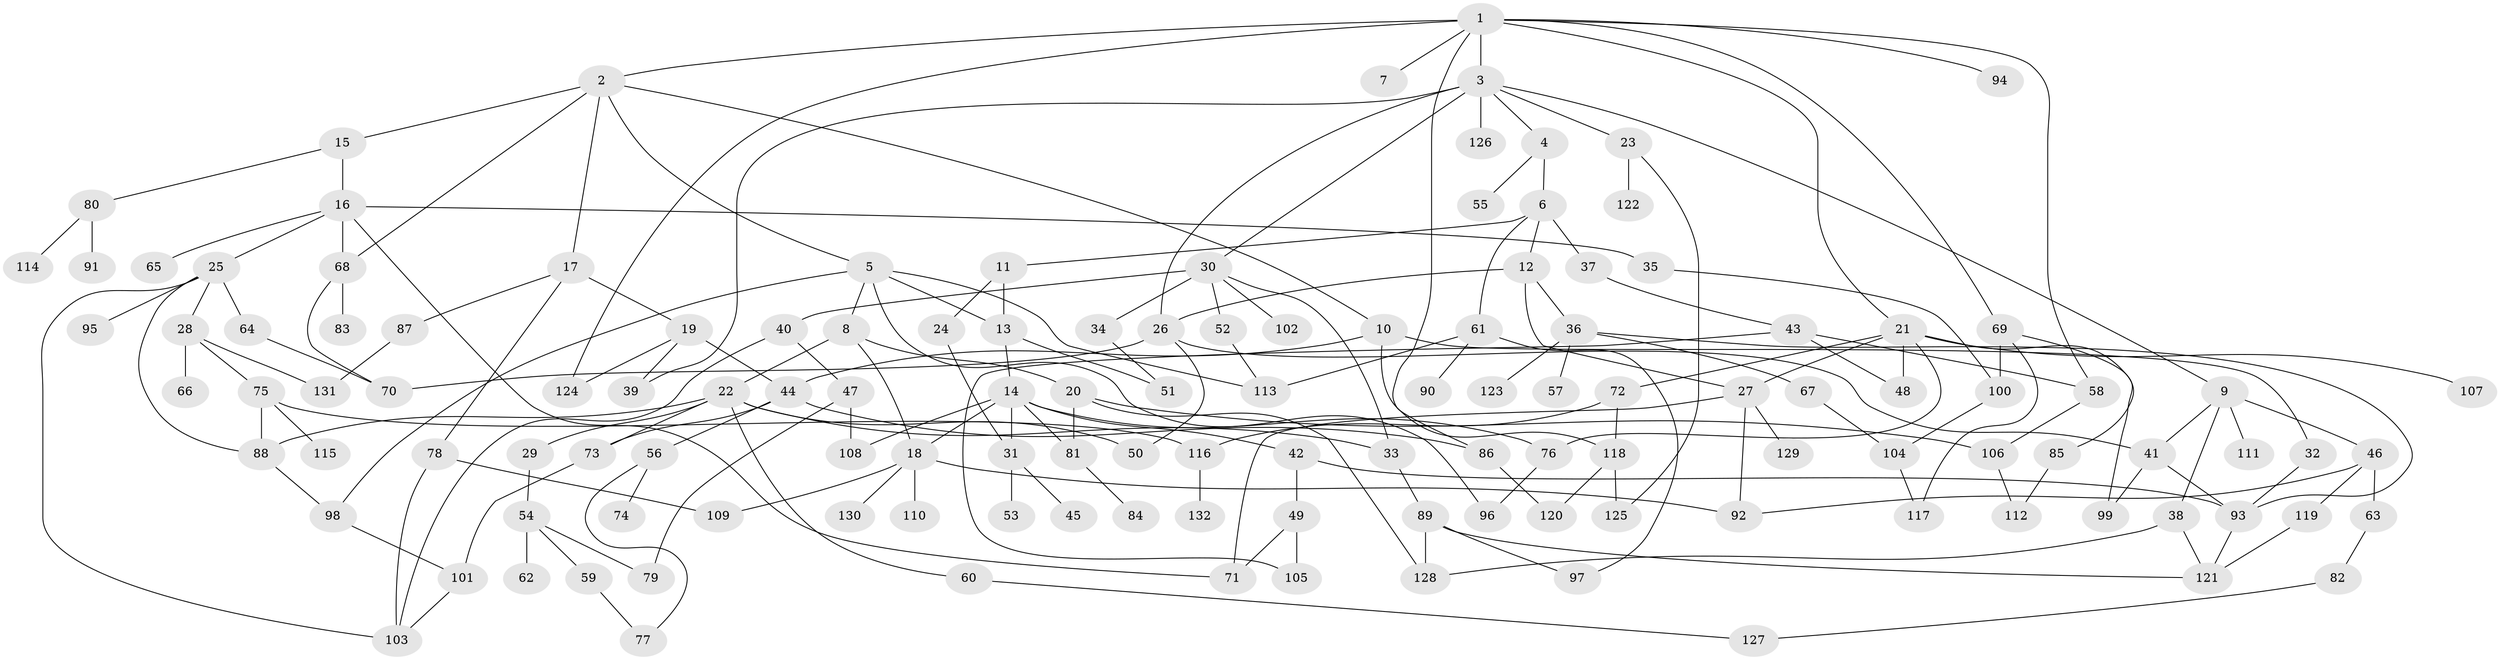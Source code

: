 // Generated by graph-tools (version 1.1) at 2025/49/03/09/25 03:49:16]
// undirected, 132 vertices, 192 edges
graph export_dot {
graph [start="1"]
  node [color=gray90,style=filled];
  1;
  2;
  3;
  4;
  5;
  6;
  7;
  8;
  9;
  10;
  11;
  12;
  13;
  14;
  15;
  16;
  17;
  18;
  19;
  20;
  21;
  22;
  23;
  24;
  25;
  26;
  27;
  28;
  29;
  30;
  31;
  32;
  33;
  34;
  35;
  36;
  37;
  38;
  39;
  40;
  41;
  42;
  43;
  44;
  45;
  46;
  47;
  48;
  49;
  50;
  51;
  52;
  53;
  54;
  55;
  56;
  57;
  58;
  59;
  60;
  61;
  62;
  63;
  64;
  65;
  66;
  67;
  68;
  69;
  70;
  71;
  72;
  73;
  74;
  75;
  76;
  77;
  78;
  79;
  80;
  81;
  82;
  83;
  84;
  85;
  86;
  87;
  88;
  89;
  90;
  91;
  92;
  93;
  94;
  95;
  96;
  97;
  98;
  99;
  100;
  101;
  102;
  103;
  104;
  105;
  106;
  107;
  108;
  109;
  110;
  111;
  112;
  113;
  114;
  115;
  116;
  117;
  118;
  119;
  120;
  121;
  122;
  123;
  124;
  125;
  126;
  127;
  128;
  129;
  130;
  131;
  132;
  1 -- 2;
  1 -- 3;
  1 -- 7;
  1 -- 21;
  1 -- 58;
  1 -- 69;
  1 -- 94;
  1 -- 124;
  1 -- 86;
  2 -- 5;
  2 -- 10;
  2 -- 15;
  2 -- 17;
  2 -- 68;
  3 -- 4;
  3 -- 9;
  3 -- 23;
  3 -- 26;
  3 -- 30;
  3 -- 126;
  3 -- 39;
  4 -- 6;
  4 -- 55;
  5 -- 8;
  5 -- 96;
  5 -- 13;
  5 -- 98;
  5 -- 113;
  6 -- 11;
  6 -- 12;
  6 -- 37;
  6 -- 61;
  8 -- 18;
  8 -- 20;
  8 -- 22;
  9 -- 38;
  9 -- 41;
  9 -- 46;
  9 -- 111;
  10 -- 32;
  10 -- 44;
  10 -- 118;
  11 -- 13;
  11 -- 24;
  12 -- 27;
  12 -- 36;
  12 -- 26;
  13 -- 14;
  13 -- 51;
  14 -- 42;
  14 -- 81;
  14 -- 31;
  14 -- 18;
  14 -- 76;
  14 -- 108;
  15 -- 16;
  15 -- 80;
  16 -- 25;
  16 -- 35;
  16 -- 65;
  16 -- 68;
  16 -- 71;
  17 -- 19;
  17 -- 78;
  17 -- 87;
  18 -- 92;
  18 -- 110;
  18 -- 130;
  18 -- 109;
  19 -- 39;
  19 -- 124;
  19 -- 44;
  20 -- 106;
  20 -- 128;
  20 -- 81;
  21 -- 72;
  21 -- 76;
  21 -- 107;
  21 -- 27;
  21 -- 99;
  21 -- 48;
  22 -- 29;
  22 -- 33;
  22 -- 50;
  22 -- 60;
  22 -- 73;
  22 -- 88;
  23 -- 122;
  23 -- 125;
  24 -- 31;
  25 -- 28;
  25 -- 64;
  25 -- 95;
  25 -- 103;
  25 -- 88;
  26 -- 70;
  26 -- 41;
  26 -- 50;
  27 -- 71;
  27 -- 129;
  27 -- 92;
  28 -- 66;
  28 -- 75;
  28 -- 131;
  29 -- 54;
  30 -- 34;
  30 -- 40;
  30 -- 52;
  30 -- 102;
  30 -- 33;
  31 -- 45;
  31 -- 53;
  32 -- 93;
  33 -- 89;
  34 -- 51;
  35 -- 100;
  36 -- 57;
  36 -- 67;
  36 -- 93;
  36 -- 123;
  37 -- 43;
  38 -- 128;
  38 -- 121;
  40 -- 47;
  40 -- 103;
  41 -- 99;
  41 -- 93;
  42 -- 49;
  42 -- 93;
  43 -- 48;
  43 -- 58;
  43 -- 105;
  44 -- 56;
  44 -- 86;
  44 -- 73;
  46 -- 63;
  46 -- 119;
  46 -- 92;
  47 -- 79;
  47 -- 108;
  49 -- 105;
  49 -- 71;
  52 -- 113;
  54 -- 59;
  54 -- 62;
  54 -- 79;
  56 -- 74;
  56 -- 77;
  58 -- 106;
  59 -- 77;
  60 -- 127;
  61 -- 90;
  61 -- 113;
  61 -- 97;
  63 -- 82;
  64 -- 70;
  67 -- 104;
  68 -- 83;
  68 -- 70;
  69 -- 85;
  69 -- 100;
  69 -- 117;
  72 -- 116;
  72 -- 118;
  73 -- 101;
  75 -- 88;
  75 -- 115;
  75 -- 116;
  76 -- 96;
  78 -- 109;
  78 -- 103;
  80 -- 91;
  80 -- 114;
  81 -- 84;
  82 -- 127;
  85 -- 112;
  86 -- 120;
  87 -- 131;
  88 -- 98;
  89 -- 97;
  89 -- 121;
  89 -- 128;
  93 -- 121;
  98 -- 101;
  100 -- 104;
  101 -- 103;
  104 -- 117;
  106 -- 112;
  116 -- 132;
  118 -- 125;
  118 -- 120;
  119 -- 121;
}
